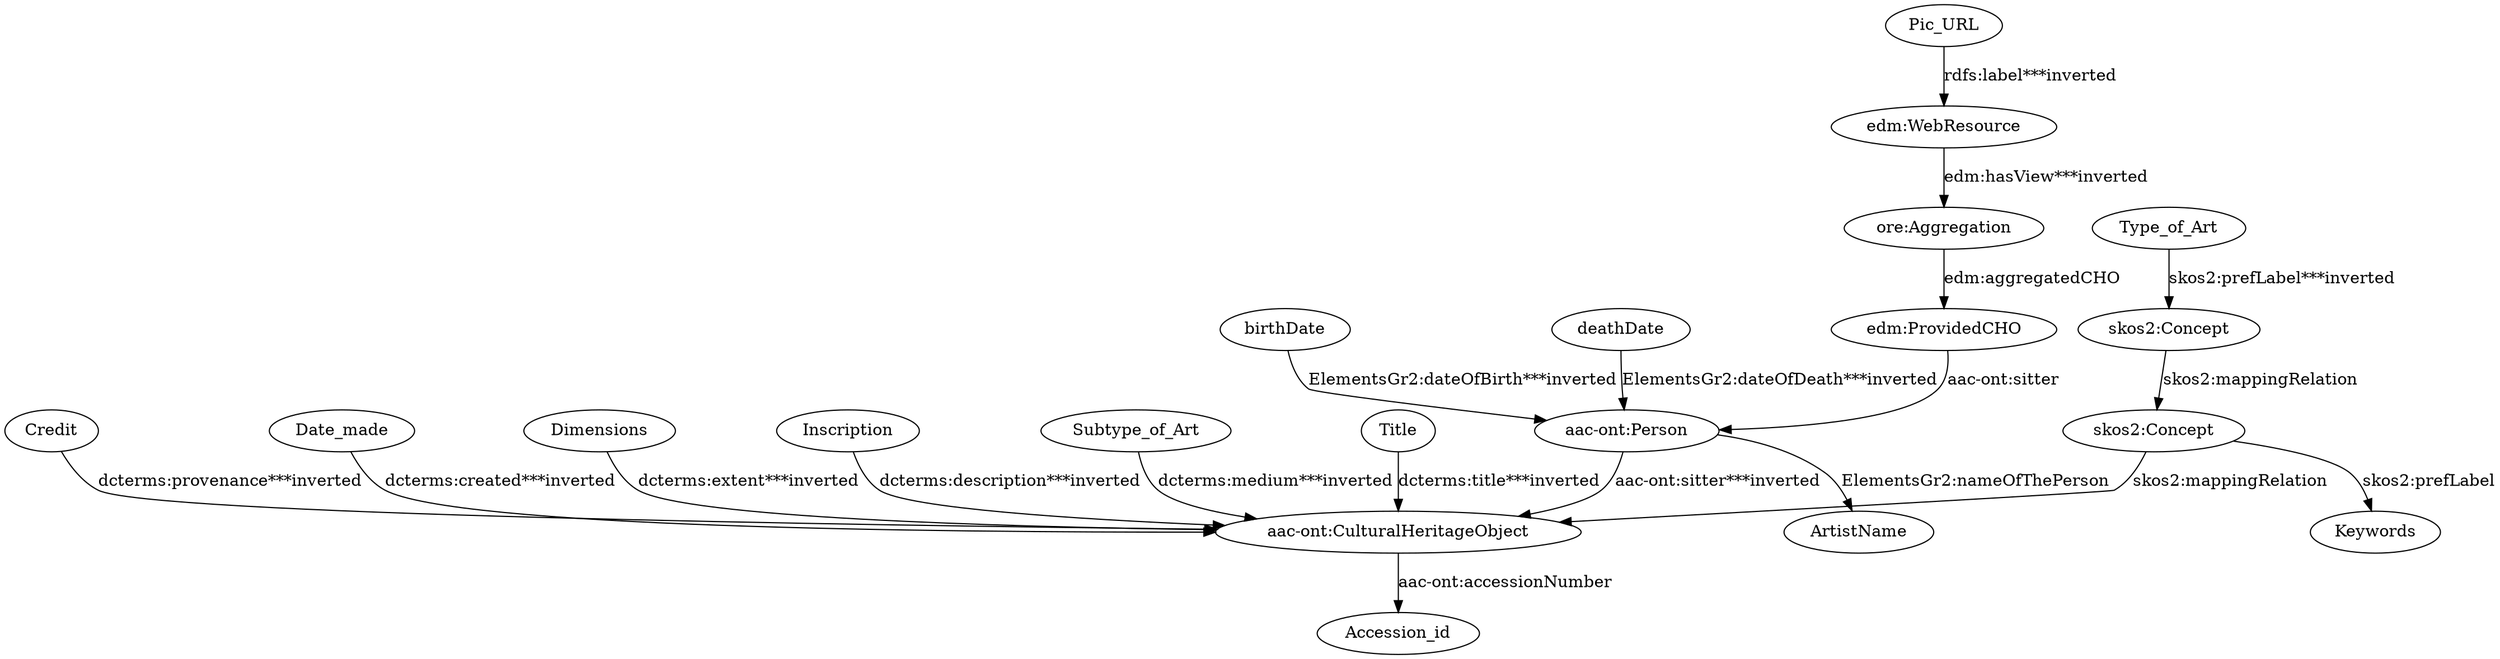 digraph {
  Credit [type=attribute_name,label=Credit]
  "aac-ont:CulturalHeritageObject1" [type=class_uri,label="aac-ont:CulturalHeritageObject"]
  Date_made [type=attribute_name,label=Date_made]
  Dimensions [type=attribute_name,label=Dimensions]
  Inscription [type=attribute_name,label=Inscription]
  Pic_URL [type=attribute_name,label=Pic_URL]
  "edm:WebResource1" [type=class_uri,label="edm:WebResource"]
  Subtype_of_Art [type=attribute_name,label=Subtype_of_Art]
  Title [type=attribute_name,label=Title]
  Type_of_Art [type=attribute_name,label=Type_of_Art]
  "skos2:Concept2" [type=class_uri,label="skos2:Concept"]
  Accession_id [type=attribute_name,label=Accession_id]
  "aac-ont:Person1" [type=class_uri,label="aac-ont:Person"]
  ArtistName [type=attribute_name,label=ArtistName]
  birthDate [type=attribute_name,label=birthDate]
  deathDate [type=attribute_name,label=deathDate]
  "edm:ProvidedCHO" [type=class_uri,label="edm:ProvidedCHO"]
  "ore:Aggregation" [type=class_uri,label="ore:Aggregation"]
  "skos2:Concept1" [type=class_uri,label="skos2:Concept"]
  Keywords [type=attribute_name,label=Keywords]
  Credit -> "aac-ont:CulturalHeritageObject1" [type=st_property_uri,label="dcterms:provenance***inverted",weight=1]
  Date_made -> "aac-ont:CulturalHeritageObject1" [type=st_property_uri,label="dcterms:created***inverted",weight=1]
  Dimensions -> "aac-ont:CulturalHeritageObject1" [type=st_property_uri,label="dcterms:extent***inverted",weight=1]
  Inscription -> "aac-ont:CulturalHeritageObject1" [type=st_property_uri,label="dcterms:description***inverted",weight=1]
  Pic_URL -> "edm:WebResource1" [type=st_property_uri,label="rdfs:label***inverted",weight=1]
  Subtype_of_Art -> "aac-ont:CulturalHeritageObject1" [type=st_property_uri,label="dcterms:medium***inverted",weight=1]
  Title -> "aac-ont:CulturalHeritageObject1" [type=st_property_uri,label="dcterms:title***inverted",weight=1]
  Type_of_Art -> "skos2:Concept2" [type=st_property_uri,label="skos2:prefLabel***inverted",weight=1]
  "aac-ont:CulturalHeritageObject1" -> Accession_id [label="aac-ont:accessionNumber",type=st_property_uri]
  "aac-ont:Person1" -> ArtistName [label="ElementsGr2:nameOfThePerson",type=st_property_uri]
  "aac-ont:Person1" -> "aac-ont:CulturalHeritageObject1" [type=direct_property_uri,label="aac-ont:sitter***inverted",weight=1]
  birthDate -> "aac-ont:Person1" [type=st_property_uri,label="ElementsGr2:dateOfBirth***inverted",weight=1]
  deathDate -> "aac-ont:Person1" [type=st_property_uri,label="ElementsGr2:dateOfDeath***inverted",weight=1]
  "edm:ProvidedCHO" -> "aac-ont:Person1" [label="aac-ont:sitter",type=direct_property_uri,weight=1]
  "edm:WebResource1" -> "ore:Aggregation" [type=direct_property_uri,label="edm:hasView***inverted",weight=1]
  "ore:Aggregation" -> "edm:ProvidedCHO" [label="edm:aggregatedCHO",type=direct_property_uri,weight=1]
  "skos2:Concept1" -> Keywords [label="skos2:prefLabel",type=st_property_uri]
  "skos2:Concept1" -> "aac-ont:CulturalHeritageObject1" [label="skos2:mappingRelation",type=inherited,weight=4]
  "skos2:Concept2" -> "skos2:Concept1" [label="skos2:mappingRelation",type=direct_property_uri,weight=1]
}

